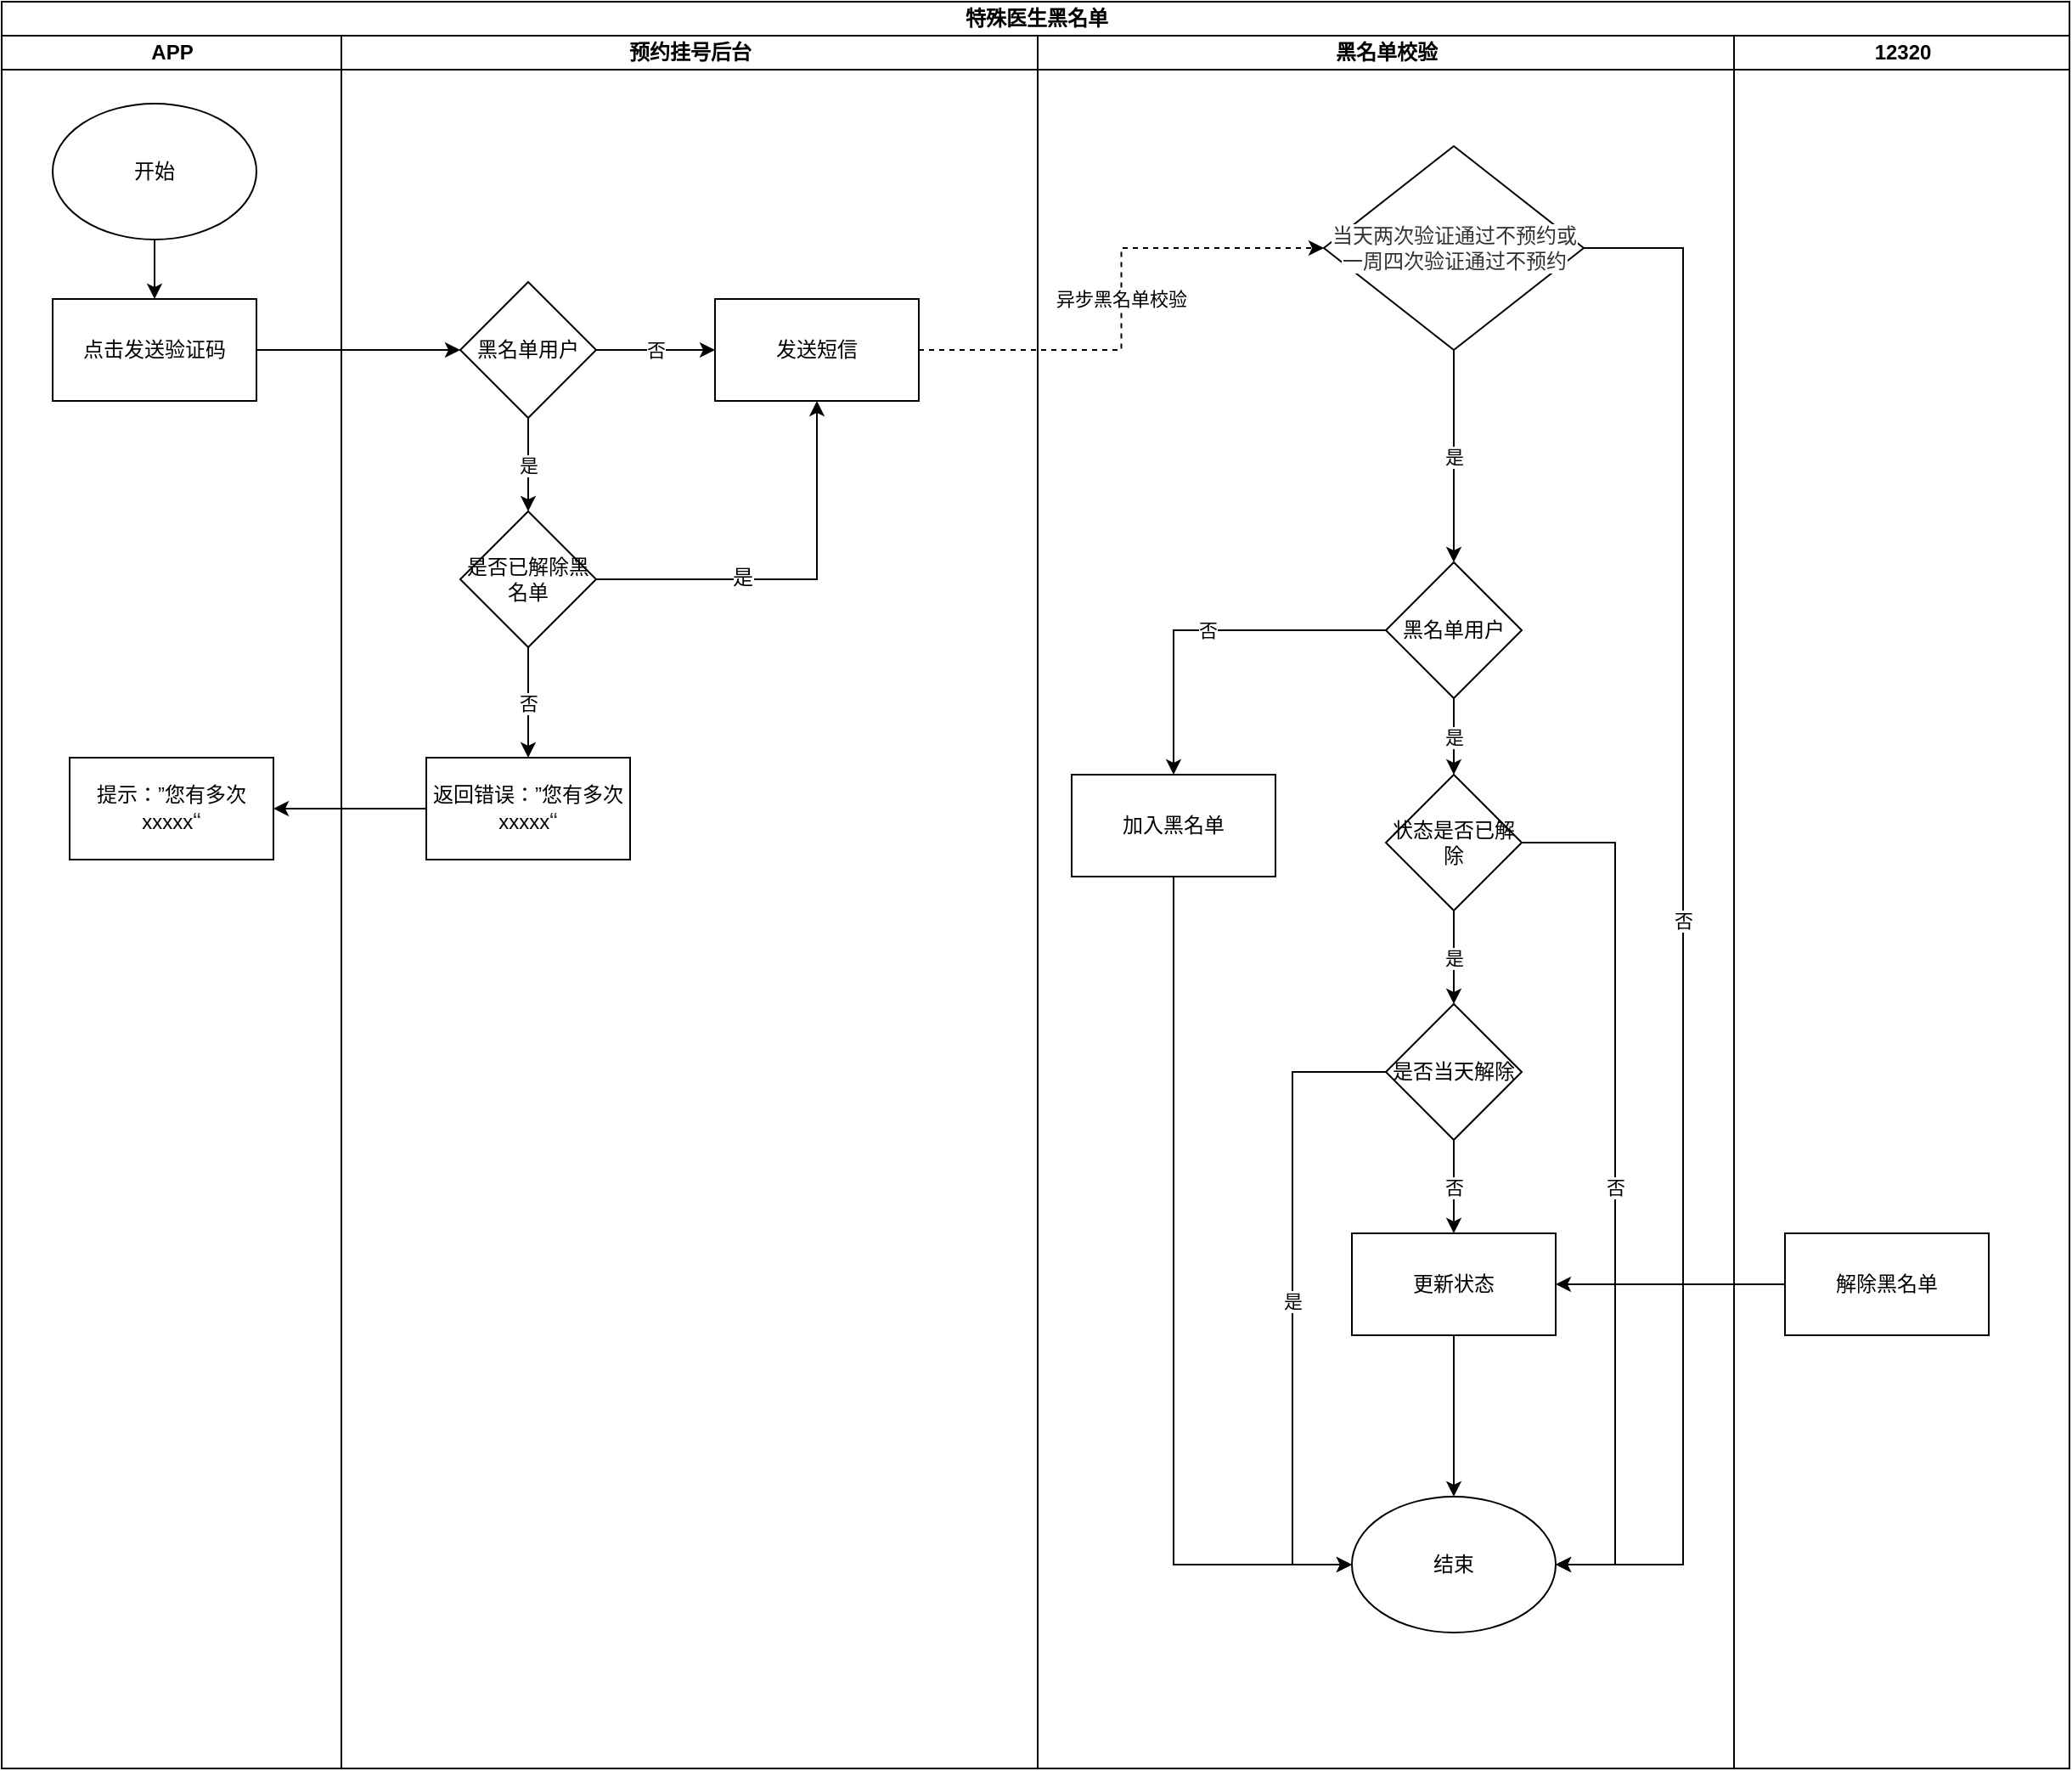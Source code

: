 <mxfile pages="1" version="11.2.1" type="github"><diagram name="Page-1" id="c7488fd3-1785-93aa-aadb-54a6760d102a"><mxGraphModel dx="898" dy="450" grid="1" gridSize="10" guides="1" tooltips="1" connect="1" arrows="1" fold="1" page="1" pageScale="1" pageWidth="1100" pageHeight="850" background="#ffffff" math="0" shadow="0"><root><mxCell id="0"/><mxCell id="1" parent="0"/><mxCell id="Q8oacaZc07WftZ9bq9zZ-1" value="特殊医生黑名单" style="swimlane;html=1;childLayout=stackLayout;resizeParent=1;resizeParentMax=0;startSize=20;" parent="1" vertex="1"><mxGeometry x="150" y="100" width="1217.5" height="1040" as="geometry"/></mxCell><mxCell id="Q8oacaZc07WftZ9bq9zZ-2" value="APP" style="swimlane;html=1;startSize=20;" parent="Q8oacaZc07WftZ9bq9zZ-1" vertex="1"><mxGeometry y="20" width="200" height="1020" as="geometry"/></mxCell><mxCell id="Q8oacaZc07WftZ9bq9zZ-12" style="edgeStyle=orthogonalEdgeStyle;rounded=0;orthogonalLoop=1;jettySize=auto;html=1;exitX=0.5;exitY=1;exitDx=0;exitDy=0;entryX=0.5;entryY=0;entryDx=0;entryDy=0;" parent="Q8oacaZc07WftZ9bq9zZ-2" source="Q8oacaZc07WftZ9bq9zZ-5" target="Q8oacaZc07WftZ9bq9zZ-6" edge="1"><mxGeometry relative="1" as="geometry"/></mxCell><mxCell id="Q8oacaZc07WftZ9bq9zZ-5" value="开始" style="ellipse;whiteSpace=wrap;html=1;" parent="Q8oacaZc07WftZ9bq9zZ-2" vertex="1"><mxGeometry x="30" y="40" width="120" height="80" as="geometry"/></mxCell><mxCell id="Q8oacaZc07WftZ9bq9zZ-6" value="点击发送验证码" style="rounded=0;whiteSpace=wrap;html=1;" parent="Q8oacaZc07WftZ9bq9zZ-2" vertex="1"><mxGeometry x="30" y="155" width="120" height="60" as="geometry"/></mxCell><mxCell id="Q8oacaZc07WftZ9bq9zZ-27" value="提示：”您有多次xxxxx&lt;span style=&quot;color: rgb(51 , 51 , 51) ; font-family: &amp;#34;arial&amp;#34; , sans-serif ; font-size: 14px ; background-color: rgb(255 , 255 , 255)&quot;&gt;“&lt;/span&gt;" style="rounded=0;whiteSpace=wrap;html=1;" parent="Q8oacaZc07WftZ9bq9zZ-2" vertex="1"><mxGeometry x="40" y="425" width="120" height="60" as="geometry"/></mxCell><mxCell id="Q8oacaZc07WftZ9bq9zZ-20" style="edgeStyle=orthogonalEdgeStyle;rounded=0;orthogonalLoop=1;jettySize=auto;html=1;exitX=1;exitY=0.5;exitDx=0;exitDy=0;" parent="Q8oacaZc07WftZ9bq9zZ-1" source="Q8oacaZc07WftZ9bq9zZ-6" target="Q8oacaZc07WftZ9bq9zZ-18" edge="1"><mxGeometry relative="1" as="geometry"/></mxCell><mxCell id="Q8oacaZc07WftZ9bq9zZ-32" value="异步黑名单校验" style="edgeStyle=orthogonalEdgeStyle;rounded=0;orthogonalLoop=1;jettySize=auto;html=1;exitX=1;exitY=0.5;exitDx=0;exitDy=0;dashed=1;entryX=0;entryY=0.5;entryDx=0;entryDy=0;" parent="Q8oacaZc07WftZ9bq9zZ-1" source="Q8oacaZc07WftZ9bq9zZ-15" target="Q8oacaZc07WftZ9bq9zZ-47" edge="1"><mxGeometry relative="1" as="geometry"><mxPoint x="725" y="150" as="targetPoint"/></mxGeometry></mxCell><mxCell id="Q8oacaZc07WftZ9bq9zZ-28" style="edgeStyle=orthogonalEdgeStyle;rounded=0;orthogonalLoop=1;jettySize=auto;html=1;exitX=0;exitY=0.5;exitDx=0;exitDy=0;entryX=1;entryY=0.5;entryDx=0;entryDy=0;" parent="Q8oacaZc07WftZ9bq9zZ-1" source="Q8oacaZc07WftZ9bq9zZ-25" target="Q8oacaZc07WftZ9bq9zZ-27" edge="1"><mxGeometry relative="1" as="geometry"/></mxCell><mxCell id="Q8oacaZc07WftZ9bq9zZ-8" value="预约挂号后台" style="swimlane;html=1;startSize=20;" parent="Q8oacaZc07WftZ9bq9zZ-1" vertex="1"><mxGeometry x="200" y="20" width="410" height="1020" as="geometry"/></mxCell><mxCell id="Q8oacaZc07WftZ9bq9zZ-15" value="发送短信" style="rounded=0;whiteSpace=wrap;html=1;" parent="Q8oacaZc07WftZ9bq9zZ-8" vertex="1"><mxGeometry x="220" y="155" width="120" height="60" as="geometry"/></mxCell><mxCell id="Q8oacaZc07WftZ9bq9zZ-19" value="否" style="edgeStyle=orthogonalEdgeStyle;rounded=0;orthogonalLoop=1;jettySize=auto;html=1;exitX=1;exitY=0.5;exitDx=0;exitDy=0;" parent="Q8oacaZc07WftZ9bq9zZ-8" source="Q8oacaZc07WftZ9bq9zZ-18" target="Q8oacaZc07WftZ9bq9zZ-15" edge="1"><mxGeometry relative="1" as="geometry"/></mxCell><mxCell id="Q8oacaZc07WftZ9bq9zZ-70" value="是" style="edgeStyle=orthogonalEdgeStyle;rounded=0;orthogonalLoop=1;jettySize=auto;html=1;exitX=0.5;exitY=1;exitDx=0;exitDy=0;entryX=0.5;entryY=0;entryDx=0;entryDy=0;" parent="Q8oacaZc07WftZ9bq9zZ-8" source="Q8oacaZc07WftZ9bq9zZ-18" target="Q8oacaZc07WftZ9bq9zZ-68" edge="1"><mxGeometry relative="1" as="geometry"/></mxCell><mxCell id="Q8oacaZc07WftZ9bq9zZ-18" value="黑名单用户" style="rhombus;whiteSpace=wrap;html=1;" parent="Q8oacaZc07WftZ9bq9zZ-8" vertex="1"><mxGeometry x="70" y="145" width="80" height="80" as="geometry"/></mxCell><mxCell id="Q8oacaZc07WftZ9bq9zZ-25" value="返回错误：”您有多次xxxxx&lt;span style=&quot;color: rgb(51 , 51 , 51) ; font-family: &amp;#34;arial&amp;#34; , sans-serif ; font-size: 14px ; background-color: rgb(255 , 255 , 255)&quot;&gt;“&lt;/span&gt;" style="rounded=0;whiteSpace=wrap;html=1;" parent="Q8oacaZc07WftZ9bq9zZ-8" vertex="1"><mxGeometry x="50" y="425" width="120" height="60" as="geometry"/></mxCell><mxCell id="Q8oacaZc07WftZ9bq9zZ-69" style="edgeStyle=orthogonalEdgeStyle;rounded=0;orthogonalLoop=1;jettySize=auto;html=1;exitX=1;exitY=0.5;exitDx=0;exitDy=0;entryX=0.5;entryY=1;entryDx=0;entryDy=0;" parent="Q8oacaZc07WftZ9bq9zZ-8" source="Q8oacaZc07WftZ9bq9zZ-68" target="Q8oacaZc07WftZ9bq9zZ-15" edge="1"><mxGeometry relative="1" as="geometry"/></mxCell><mxCell id="Q8oacaZc07WftZ9bq9zZ-72" value="是" style="text;html=1;resizable=0;points=[];align=center;verticalAlign=middle;labelBackgroundColor=#ffffff;" parent="Q8oacaZc07WftZ9bq9zZ-69" vertex="1" connectable="0"><mxGeometry x="-0.267" y="1" relative="1" as="geometry"><mxPoint as="offset"/></mxGeometry></mxCell><mxCell id="Q8oacaZc07WftZ9bq9zZ-74" value="否" style="edgeStyle=orthogonalEdgeStyle;rounded=0;orthogonalLoop=1;jettySize=auto;html=1;exitX=0.5;exitY=1;exitDx=0;exitDy=0;entryX=0.5;entryY=0;entryDx=0;entryDy=0;" parent="Q8oacaZc07WftZ9bq9zZ-8" source="Q8oacaZc07WftZ9bq9zZ-68" target="Q8oacaZc07WftZ9bq9zZ-25" edge="1"><mxGeometry relative="1" as="geometry"/></mxCell><mxCell id="Q8oacaZc07WftZ9bq9zZ-68" value="是否已解除黑名单" style="rhombus;whiteSpace=wrap;html=1;" parent="Q8oacaZc07WftZ9bq9zZ-8" vertex="1"><mxGeometry x="70" y="280" width="80" height="80" as="geometry"/></mxCell><mxCell id="Q8oacaZc07WftZ9bq9zZ-67" style="edgeStyle=orthogonalEdgeStyle;rounded=0;orthogonalLoop=1;jettySize=auto;html=1;exitX=0;exitY=0.5;exitDx=0;exitDy=0;entryX=1;entryY=0.5;entryDx=0;entryDy=0;" parent="Q8oacaZc07WftZ9bq9zZ-1" source="Q8oacaZc07WftZ9bq9zZ-65" target="Q8oacaZc07WftZ9bq9zZ-66" edge="1"><mxGeometry relative="1" as="geometry"/></mxCell><mxCell id="Q8oacaZc07WftZ9bq9zZ-34" value="黑名单校验" style="swimlane;html=1;startSize=20;" parent="Q8oacaZc07WftZ9bq9zZ-1" vertex="1"><mxGeometry x="610" y="20" width="410" height="1020" as="geometry"/></mxCell><mxCell id="Q8oacaZc07WftZ9bq9zZ-76" value="是" style="edgeStyle=orthogonalEdgeStyle;rounded=0;orthogonalLoop=1;jettySize=auto;html=1;exitX=1;exitY=0.5;exitDx=0;exitDy=0;entryX=0.5;entryY=0;entryDx=0;entryDy=0;" parent="Q8oacaZc07WftZ9bq9zZ-34" source="Q8oacaZc07WftZ9bq9zZ-53" target="Q8oacaZc07WftZ9bq9zZ-75" edge="1"><mxGeometry relative="1" as="geometry"/></mxCell><mxCell id="Q8oacaZc07WftZ9bq9zZ-78" value="否" style="edgeStyle=orthogonalEdgeStyle;rounded=0;orthogonalLoop=1;jettySize=auto;html=1;exitX=0.5;exitY=1;exitDx=0;exitDy=0;entryX=0.5;entryY=0;entryDx=0;entryDy=0;" parent="Q8oacaZc07WftZ9bq9zZ-34" source="Q8oacaZc07WftZ9bq9zZ-53" target="Q8oacaZc07WftZ9bq9zZ-77" edge="1"><mxGeometry relative="1" as="geometry"/></mxCell><mxCell id="Q8oacaZc07WftZ9bq9zZ-53" value="黑名单用户" style="rhombus;whiteSpace=wrap;html=1;direction=south;" parent="Q8oacaZc07WftZ9bq9zZ-34" vertex="1"><mxGeometry x="205" y="310" width="80" height="80" as="geometry"/></mxCell><mxCell id="jE3wbescrmQGR9lEq7hZ-10" style="edgeStyle=orthogonalEdgeStyle;rounded=0;orthogonalLoop=1;jettySize=auto;html=1;exitX=0.5;exitY=1;exitDx=0;exitDy=0;" edge="1" parent="Q8oacaZc07WftZ9bq9zZ-34" source="Q8oacaZc07WftZ9bq9zZ-66" target="jE3wbescrmQGR9lEq7hZ-9"><mxGeometry relative="1" as="geometry"/></mxCell><mxCell id="Q8oacaZc07WftZ9bq9zZ-66" value="&lt;span style=&quot;white-space: normal&quot;&gt;更新状态&lt;/span&gt;" style="rounded=0;whiteSpace=wrap;html=1;" parent="Q8oacaZc07WftZ9bq9zZ-34" vertex="1"><mxGeometry x="185" y="705" width="120" height="60" as="geometry"/></mxCell><mxCell id="Q8oacaZc07WftZ9bq9zZ-81" value="是" style="edgeStyle=orthogonalEdgeStyle;rounded=0;orthogonalLoop=1;jettySize=auto;html=1;exitX=0.5;exitY=1;exitDx=0;exitDy=0;" parent="Q8oacaZc07WftZ9bq9zZ-34" source="Q8oacaZc07WftZ9bq9zZ-75" target="Q8oacaZc07WftZ9bq9zZ-80" edge="1"><mxGeometry relative="1" as="geometry"/></mxCell><mxCell id="jE3wbescrmQGR9lEq7hZ-13" value="否" style="edgeStyle=orthogonalEdgeStyle;rounded=0;orthogonalLoop=1;jettySize=auto;html=1;exitX=1;exitY=0.5;exitDx=0;exitDy=0;entryX=1;entryY=0.5;entryDx=0;entryDy=0;" edge="1" parent="Q8oacaZc07WftZ9bq9zZ-34" source="Q8oacaZc07WftZ9bq9zZ-75" target="jE3wbescrmQGR9lEq7hZ-9"><mxGeometry relative="1" as="geometry"><Array as="points"><mxPoint x="340" y="475"/><mxPoint x="340" y="900"/></Array></mxGeometry></mxCell><mxCell id="Q8oacaZc07WftZ9bq9zZ-75" value="状态是否已解除" style="rhombus;whiteSpace=wrap;html=1;" parent="Q8oacaZc07WftZ9bq9zZ-34" vertex="1"><mxGeometry x="205" y="435" width="80" height="80" as="geometry"/></mxCell><mxCell id="jE3wbescrmQGR9lEq7hZ-16" style="edgeStyle=orthogonalEdgeStyle;rounded=0;orthogonalLoop=1;jettySize=auto;html=1;exitX=0.5;exitY=1;exitDx=0;exitDy=0;entryX=0;entryY=0.5;entryDx=0;entryDy=0;" edge="1" parent="Q8oacaZc07WftZ9bq9zZ-34" source="Q8oacaZc07WftZ9bq9zZ-77" target="jE3wbescrmQGR9lEq7hZ-9"><mxGeometry relative="1" as="geometry"/></mxCell><mxCell id="Q8oacaZc07WftZ9bq9zZ-77" value="加入黑名单" style="rounded=0;whiteSpace=wrap;html=1;" parent="Q8oacaZc07WftZ9bq9zZ-34" vertex="1"><mxGeometry x="20" y="435" width="120" height="60" as="geometry"/></mxCell><mxCell id="Q8oacaZc07WftZ9bq9zZ-84" value="否" style="edgeStyle=orthogonalEdgeStyle;rounded=0;orthogonalLoop=1;jettySize=auto;html=1;exitX=0.5;exitY=1;exitDx=0;exitDy=0;" parent="Q8oacaZc07WftZ9bq9zZ-34" source="Q8oacaZc07WftZ9bq9zZ-80" target="Q8oacaZc07WftZ9bq9zZ-66" edge="1"><mxGeometry relative="1" as="geometry"/></mxCell><mxCell id="jE3wbescrmQGR9lEq7hZ-11" value="是" style="edgeStyle=orthogonalEdgeStyle;rounded=0;orthogonalLoop=1;jettySize=auto;html=1;exitX=0;exitY=0.5;exitDx=0;exitDy=0;entryX=0;entryY=0.5;entryDx=0;entryDy=0;" edge="1" parent="Q8oacaZc07WftZ9bq9zZ-34" source="Q8oacaZc07WftZ9bq9zZ-80" target="jE3wbescrmQGR9lEq7hZ-9"><mxGeometry relative="1" as="geometry"><Array as="points"><mxPoint x="150" y="610"/><mxPoint x="150" y="900"/></Array></mxGeometry></mxCell><mxCell id="Q8oacaZc07WftZ9bq9zZ-80" value="是否当天解除" style="rhombus;whiteSpace=wrap;html=1;" parent="Q8oacaZc07WftZ9bq9zZ-34" vertex="1"><mxGeometry x="205" y="570" width="80" height="80" as="geometry"/></mxCell><mxCell id="jE3wbescrmQGR9lEq7hZ-7" value="是" style="edgeStyle=orthogonalEdgeStyle;rounded=0;orthogonalLoop=1;jettySize=auto;html=1;exitX=0.5;exitY=1;exitDx=0;exitDy=0;entryX=0;entryY=0.5;entryDx=0;entryDy=0;" edge="1" parent="Q8oacaZc07WftZ9bq9zZ-34" source="Q8oacaZc07WftZ9bq9zZ-47" target="Q8oacaZc07WftZ9bq9zZ-53"><mxGeometry relative="1" as="geometry"><mxPoint x="245" y="200" as="sourcePoint"/></mxGeometry></mxCell><mxCell id="jE3wbescrmQGR9lEq7hZ-14" value="否" style="edgeStyle=orthogonalEdgeStyle;rounded=0;orthogonalLoop=1;jettySize=auto;html=1;exitX=1;exitY=0.5;exitDx=0;exitDy=0;entryX=1;entryY=0.5;entryDx=0;entryDy=0;" edge="1" parent="Q8oacaZc07WftZ9bq9zZ-34" source="Q8oacaZc07WftZ9bq9zZ-47" target="jE3wbescrmQGR9lEq7hZ-9"><mxGeometry relative="1" as="geometry"><Array as="points"><mxPoint x="380" y="125"/><mxPoint x="380" y="900"/></Array></mxGeometry></mxCell><mxCell id="Q8oacaZc07WftZ9bq9zZ-47" value="&lt;font color=&quot;#333333&quot; style=&quot;font-size: 12px&quot;&gt;&lt;span style=&quot;background-color: rgb(255 , 255 , 255)&quot;&gt;当天两次验证通过不预约或&lt;/span&gt;&lt;/font&gt;&lt;span style=&quot;color: rgb(51 , 51 , 51) ; background-color: rgb(255 , 255 , 255)&quot;&gt;一周四次验证通过不预约&lt;/span&gt;" style="rhombus;whiteSpace=wrap;html=1;" parent="Q8oacaZc07WftZ9bq9zZ-34" vertex="1"><mxGeometry x="168.5" y="65" width="153" height="120" as="geometry"/></mxCell><mxCell id="jE3wbescrmQGR9lEq7hZ-9" value="结束" style="ellipse;whiteSpace=wrap;html=1;fillColor=none;" vertex="1" parent="Q8oacaZc07WftZ9bq9zZ-34"><mxGeometry x="185" y="860" width="120" height="80" as="geometry"/></mxCell><mxCell id="Q8oacaZc07WftZ9bq9zZ-56" value="12320" style="swimlane;html=1;startSize=20;" parent="Q8oacaZc07WftZ9bq9zZ-1" vertex="1"><mxGeometry x="1020" y="20" width="197.5" height="1020" as="geometry"/></mxCell><mxCell id="Q8oacaZc07WftZ9bq9zZ-65" value="解除黑名单" style="rounded=0;whiteSpace=wrap;html=1;" parent="Q8oacaZc07WftZ9bq9zZ-56" vertex="1"><mxGeometry x="30" y="705" width="120" height="60" as="geometry"/></mxCell></root></mxGraphModel></diagram></mxfile>